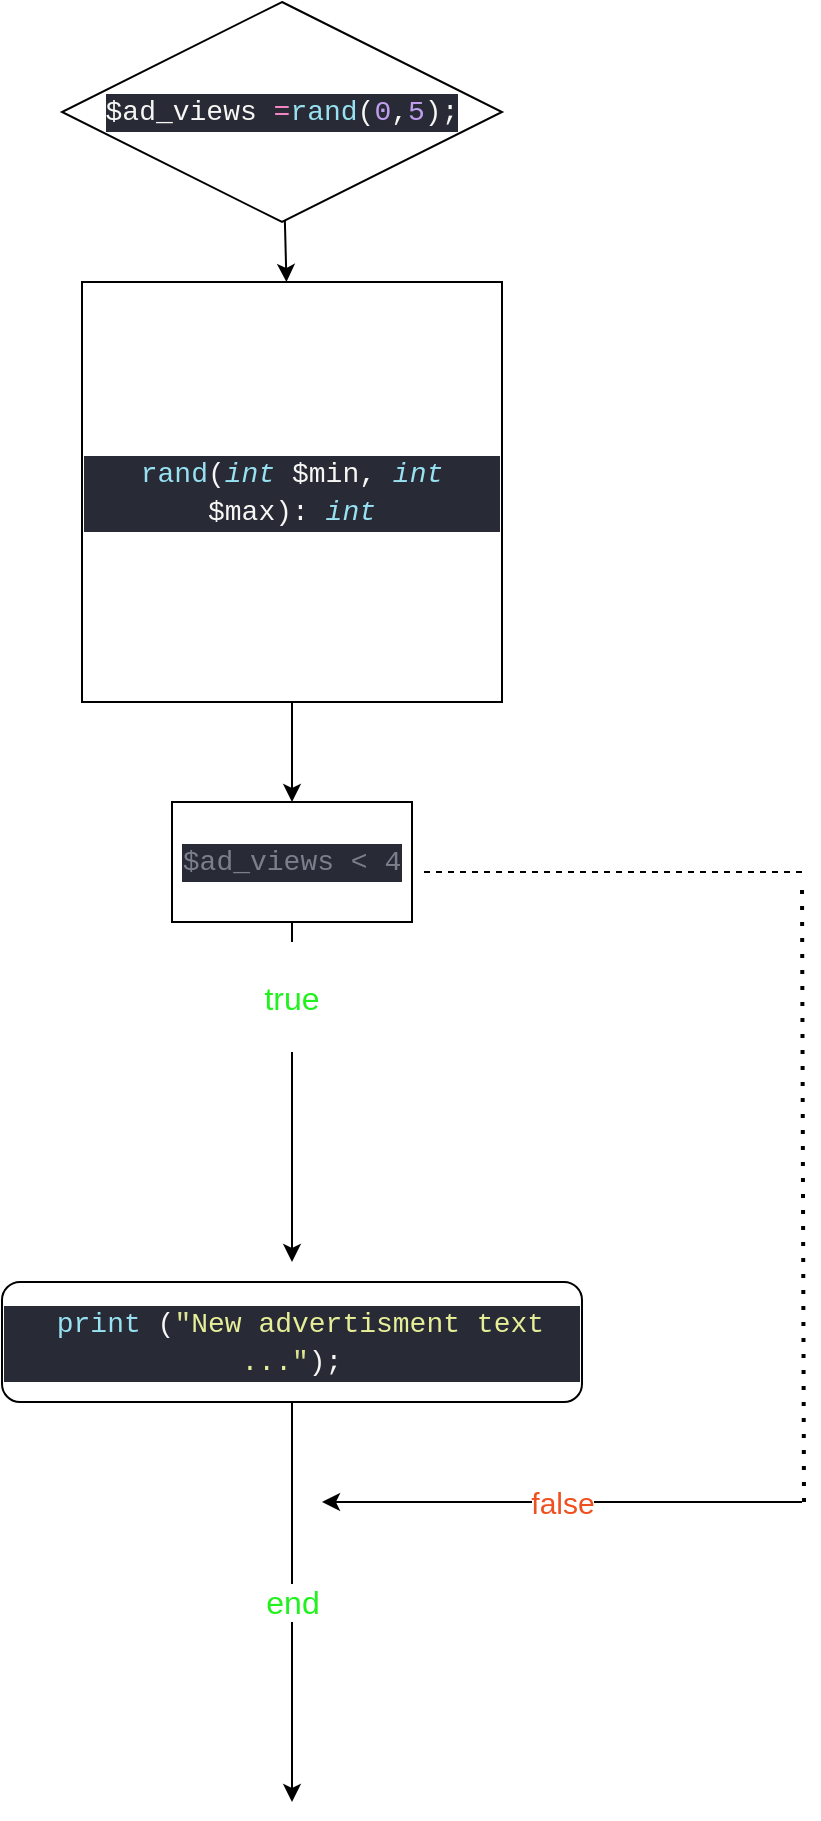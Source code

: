 <mxfile>
    <diagram id="-7S034xA746sIg_FjBR2" name="Страница 1">
        <mxGraphModel dx="313" dy="562" grid="1" gridSize="10" guides="1" tooltips="1" connect="1" arrows="1" fold="1" page="1" pageScale="1" pageWidth="827" pageHeight="1169" math="0" shadow="0">
            <root>
                <mxCell id="0"/>
                <mxCell id="1" parent="0"/>
                <mxCell id="6" value="" style="edgeStyle=none;html=1;exitX=0.5;exitY=1;exitDx=0;exitDy=0;" parent="1" source="3" target="2" edge="1">
                    <mxGeometry relative="1" as="geometry">
                        <mxPoint x="100" y="260" as="targetPoint"/>
                    </mxGeometry>
                </mxCell>
                <mxCell id="11" value="" style="edgeStyle=none;html=1;fontColor=#321DF0;startArrow=none;" parent="1" source="12" edge="1">
                    <mxGeometry relative="1" as="geometry">
                        <mxPoint x="145" y="630" as="targetPoint"/>
                        <Array as="points">
                            <mxPoint x="145" y="610"/>
                        </Array>
                    </mxGeometry>
                </mxCell>
                <mxCell id="2" value="&lt;div style=&quot;color: rgb(246, 246, 244); background-color: rgb(40, 42, 54); font-family: Consolas, &amp;quot;Courier New&amp;quot;, monospace; font-size: 14px; line-height: 19px;&quot;&gt;&lt;span style=&quot;color: #7b7f8b;&quot;&gt;$ad_views &amp;lt; 4&lt;/span&gt;&lt;/div&gt;" style="rounded=0;whiteSpace=wrap;html=1;" parent="1" vertex="1">
                    <mxGeometry x="85" y="400" width="120" height="60" as="geometry"/>
                </mxCell>
                <mxCell id="3" value="&lt;div style=&quot;color: rgb(246, 246, 244); background-color: rgb(40, 42, 54); font-family: Consolas, &amp;quot;Courier New&amp;quot;, monospace; font-size: 14px; line-height: 19px;&quot;&gt;&lt;span style=&quot;color: #97e1f1;&quot;&gt;rand&lt;/span&gt;(&lt;span style=&quot;color: #97e1f1;font-style: italic;&quot;&gt;int&lt;/span&gt;&lt;span style=&quot;color: #62e884;&quot;&gt; &lt;/span&gt;$min,&lt;span style=&quot;color: #62e884;&quot;&gt; &lt;/span&gt;&lt;span style=&quot;color: #97e1f1;font-style: italic;&quot;&gt;int&lt;/span&gt;&lt;span style=&quot;color: #62e884;&quot;&gt; &lt;/span&gt;$max): &lt;span style=&quot;color: #97e1f1;font-style: italic;&quot;&gt;int&lt;/span&gt;&lt;/div&gt;" style="whiteSpace=wrap;html=1;aspect=fixed;" parent="1" vertex="1">
                    <mxGeometry x="40" y="140" width="210" height="210" as="geometry"/>
                </mxCell>
                <mxCell id="9" value="" style="edgeStyle=none;html=1;" parent="1" source="8" target="3" edge="1">
                    <mxGeometry relative="1" as="geometry"/>
                </mxCell>
                <mxCell id="8" value="&lt;div style=&quot;color: rgb(246, 246, 244); background-color: rgb(40, 42, 54); font-family: Consolas, &amp;quot;Courier New&amp;quot;, monospace; font-size: 14px; line-height: 19px;&quot;&gt;$ad_views &lt;span style=&quot;color: #f286c4;&quot;&gt;=&lt;/span&gt;&lt;span style=&quot;color: #97e1f1;&quot;&gt;rand&lt;/span&gt;(&lt;span style=&quot;color: #bf9eee;&quot;&gt;0&lt;/span&gt;,&lt;span style=&quot;color: #bf9eee;&quot;&gt;5&lt;/span&gt;);&lt;/div&gt;" style="rhombus;whiteSpace=wrap;html=1;" parent="1" vertex="1">
                    <mxGeometry x="30" width="220" height="110" as="geometry"/>
                </mxCell>
                <mxCell id="14" value="" style="edgeStyle=none;html=1;fontColor=#321DF0;endArrow=none;" parent="1" source="2" target="12" edge="1">
                    <mxGeometry relative="1" as="geometry">
                        <mxPoint x="145" y="460" as="sourcePoint"/>
                        <mxPoint x="145" y="540" as="targetPoint"/>
                    </mxGeometry>
                </mxCell>
                <mxCell id="12" value="&lt;font style=&quot;font-size: 16px;&quot; color=&quot;#21f11e&quot;&gt;true&lt;/font&gt;" style="text;html=1;strokeColor=none;fillColor=none;align=center;verticalAlign=middle;whiteSpace=wrap;rounded=0;fontColor=#321DF0;" parent="1" vertex="1">
                    <mxGeometry x="90" y="470" width="110" height="55" as="geometry"/>
                </mxCell>
                <mxCell id="15" value="&lt;div style=&quot;color: rgb(246, 246, 244); background-color: rgb(40, 42, 54); font-family: Consolas, &amp;quot;Courier New&amp;quot;, monospace; font-size: 14px; line-height: 19px;&quot;&gt;&amp;nbsp;&lt;span style=&quot;color: #97e1f1;&quot;&gt;print&lt;/span&gt;&lt;span style=&quot;color: #62e884;&quot;&gt; &lt;/span&gt;(&lt;span style=&quot;color: #dee492;&quot;&gt;&quot;&lt;/span&gt;&lt;span style=&quot;color: #e7ee98;&quot;&gt;New advertisment text ...&lt;/span&gt;&lt;span style=&quot;color: #dee492;&quot;&gt;&quot;&lt;/span&gt;);&lt;/div&gt;" style="rounded=1;whiteSpace=wrap;html=1;fontSize=16;fontColor=#21f11e;" parent="1" vertex="1">
                    <mxGeometry y="640" width="290" height="60" as="geometry"/>
                </mxCell>
                <mxCell id="16" value="" style="endArrow=classic;html=1;fontSize=16;fontColor=#21f11e;exitX=0.5;exitY=1;exitDx=0;exitDy=0;" parent="1" source="15" edge="1">
                    <mxGeometry relative="1" as="geometry">
                        <mxPoint x="110" y="560" as="sourcePoint"/>
                        <mxPoint x="145" y="900" as="targetPoint"/>
                    </mxGeometry>
                </mxCell>
                <mxCell id="17" value="end" style="edgeLabel;resizable=0;html=1;align=center;verticalAlign=middle;fontSize=16;fontColor=#21f11e;" parent="16" connectable="0" vertex="1">
                    <mxGeometry relative="1" as="geometry"/>
                </mxCell>
                <mxCell id="21" value="" style="endArrow=none;dashed=1;html=1;" edge="1" parent="1">
                    <mxGeometry width="50" height="50" relative="1" as="geometry">
                        <mxPoint x="400" y="435" as="sourcePoint"/>
                        <mxPoint x="210" y="435" as="targetPoint"/>
                        <Array as="points">
                            <mxPoint x="320" y="435"/>
                        </Array>
                    </mxGeometry>
                </mxCell>
                <mxCell id="22" value="" style="endArrow=none;dashed=1;html=1;dashPattern=1 3;strokeWidth=2;" edge="1" parent="1">
                    <mxGeometry width="50" height="50" relative="1" as="geometry">
                        <mxPoint x="401" y="750" as="sourcePoint"/>
                        <mxPoint x="400" y="440" as="targetPoint"/>
                    </mxGeometry>
                </mxCell>
                <mxCell id="23" value="" style="endArrow=classic;html=1;" edge="1" parent="1">
                    <mxGeometry relative="1" as="geometry">
                        <mxPoint x="400" y="750" as="sourcePoint"/>
                        <mxPoint x="160" y="750" as="targetPoint"/>
                    </mxGeometry>
                </mxCell>
                <mxCell id="24" value="false" style="edgeLabel;resizable=0;html=1;align=center;verticalAlign=middle;fontColor=#F0501F;fontSize=15;" connectable="0" vertex="1" parent="23">
                    <mxGeometry relative="1" as="geometry"/>
                </mxCell>
            </root>
        </mxGraphModel>
    </diagram>
</mxfile>